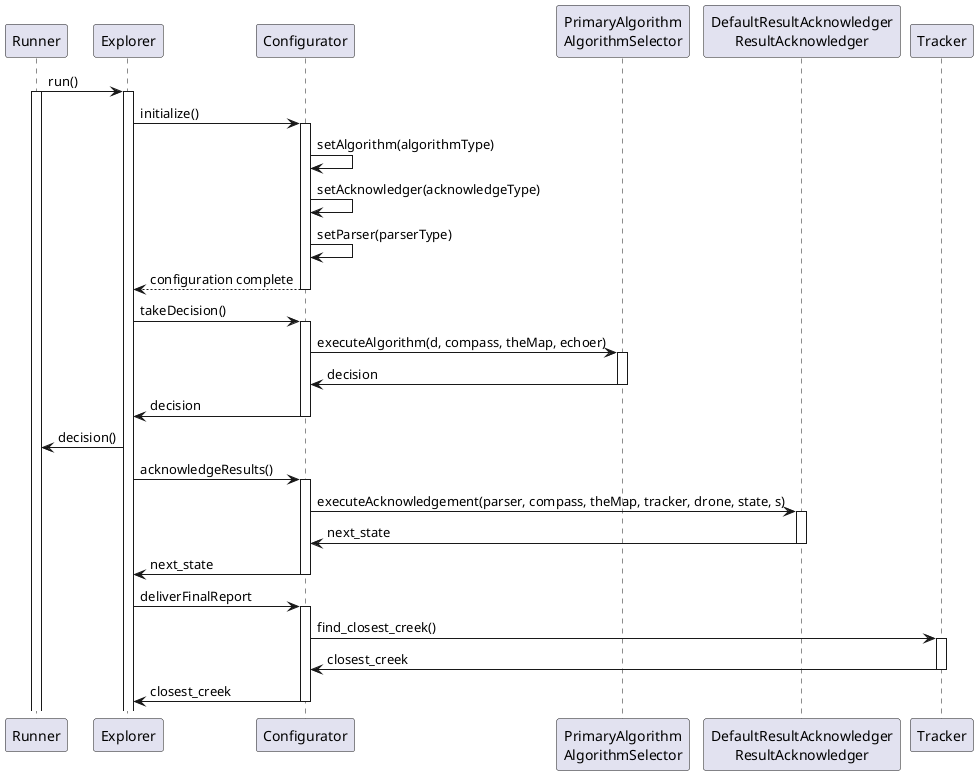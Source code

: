 @startuml

participant Runner
participant Explorer
participant Configurator
participant "PrimaryAlgorithm\nAlgorithmSelector" as PrimaryAlgorithm
participant "DefaultResultAcknowledger\nResultAcknowledger" as DefaultResultAcknowledger
participant Tracker

Runner -> Explorer : run()
activate Runner
activate Explorer

Explorer -> Configurator : initialize()
activate Configurator
Configurator -> Configurator : setAlgorithm(algorithmType)
Configurator -> Configurator : setAcknowledger(acknowledgeType)
Configurator -> Configurator : setParser(parserType)
Configurator --> Explorer : configuration complete
deactivate Configurator

Explorer -> Configurator : takeDecision()
activate Configurator
Configurator -> PrimaryAlgorithm : executeAlgorithm(d, compass, theMap, echoer)
activate PrimaryAlgorithm
PrimaryAlgorithm -> Configurator : decision
deactivate PrimaryAlgorithm
Configurator -> Explorer : decision
deactivate Configurator
Explorer -> Runner : decision()

Explorer -> Configurator : acknowledgeResults()
activate Configurator
Configurator -> DefaultResultAcknowledger : executeAcknowledgement(parser, compass, theMap, tracker, drone, state, s)
activate DefaultResultAcknowledger
DefaultResultAcknowledger -> Configurator : next_state
deactivate DefaultResultAcknowledger
Configurator -> Explorer : next_state
deactivate Configurator


Explorer -> Configurator : deliverFinalReport
activate Configurator
Configurator -> Tracker : find_closest_creek()
activate Tracker
Tracker -> Configurator : closest_creek
deactivate Tracker
Configurator -> Explorer : closest_creek
deactivate Configurator




@enduml
